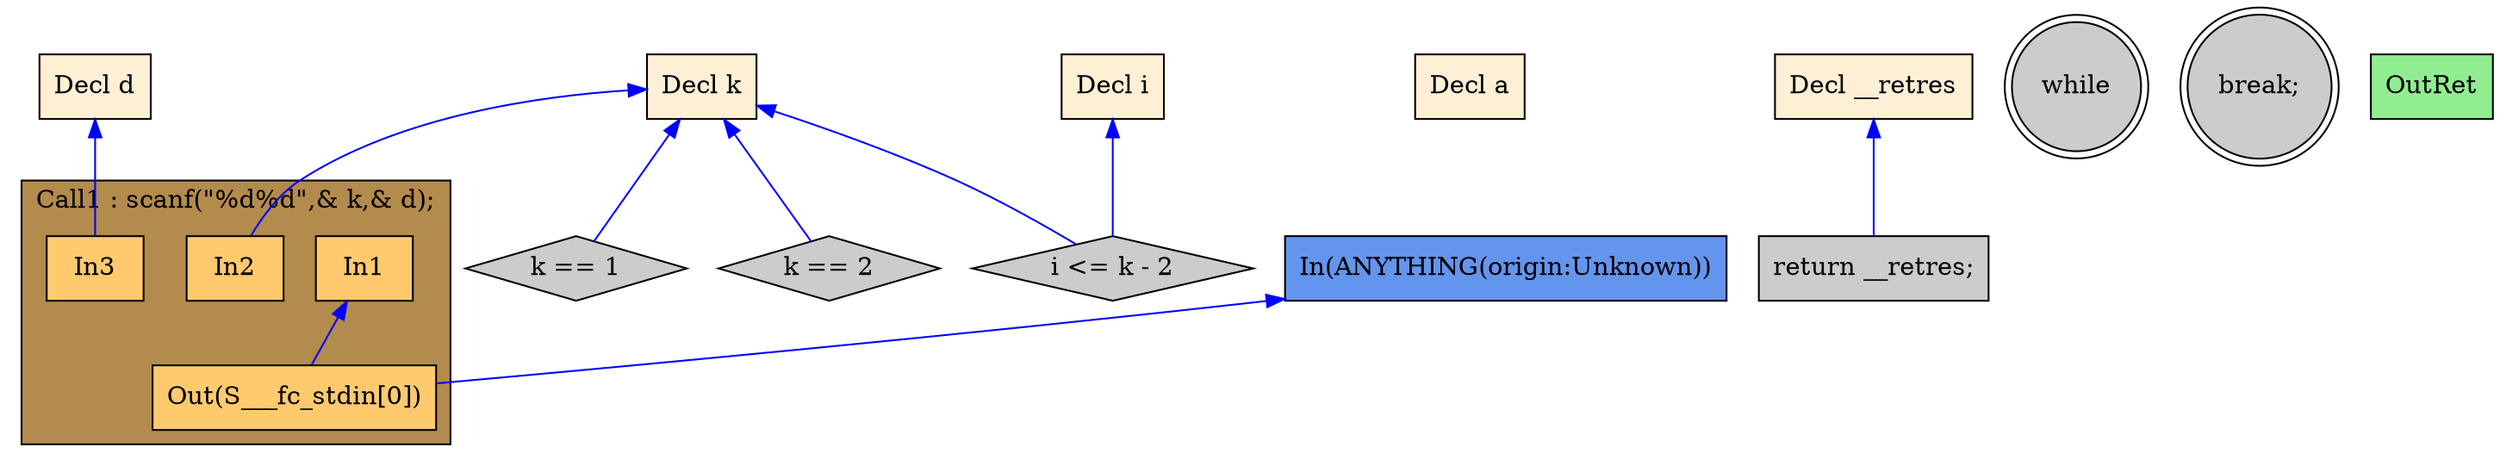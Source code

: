 digraph G {
  rankdir=TB;
  node [style="filled", ];
  2 [label="Decl k", fillcolor="#FFEFD5", shape=box, ];
  3 [label="Decl d", fillcolor="#FFEFD5", shape=box, ];
  4 [label="Decl i", fillcolor="#FFEFD5", shape=box, ];
  5 [label="Decl a", fillcolor="#FFEFD5", shape=box, ];
  6 [label="Decl __retres", fillcolor="#FFEFD5", shape=box, ];
  8 [label="In1", fillcolor="#FFCA6E", shape=box, ];
  9 [label="In2", fillcolor="#FFCA6E", shape=box, ];
  10 [label="In3", fillcolor="#FFCA6E", shape=box, ];
  11 [label="Out(S___fc_stdin[0])", fillcolor="#FFCA6E", shape=box, ];
  12 [label="k == 1", fillcolor="#CCCCCC", shape=diamond, ];
  13 [label="k == 2", fillcolor="#CCCCCC", shape=diamond, ];
  14 [label="while", fillcolor="#CCCCCC", shape=doublecircle, ];
  15 [label="i <= k - 2", fillcolor="#CCCCCC", shape=diamond, ];
  16 [label="break;", fillcolor="#CCCCCC", shape=doublecircle, ];
  17 [label="return __retres;", fillcolor="#CCCCCC", shape=box, ];
  18 [label="OutRet", fillcolor="#90EE90", shape=box, ];
  19 [label="In(ANYTHING(origin:Unknown))", fillcolor="#6495ED", shape=box, ];
  
  subgraph cluster_Call1 { label="Call1 : scanf(\"%d%d\",& k,& d);";
                           fillcolor="#B38B4D"; style="filled"; 11;10;9;8;
     };
  
  edge [dir=back, ];
  2 -> 9 [color="#0000FF", ];
  3 -> 10 [color="#0000FF", ];
  8 -> 11 [color="#0000FF", ];
  19 -> 11 [color="#0000FF", ];
  2 -> 12 [color="#0000FF", ];
  2 -> 13 [color="#0000FF", ];
  2 -> 15 [color="#0000FF", ];
  4 -> 15 [color="#0000FF", ];
  6 -> 17 [color="#0000FF", ];
  
  }